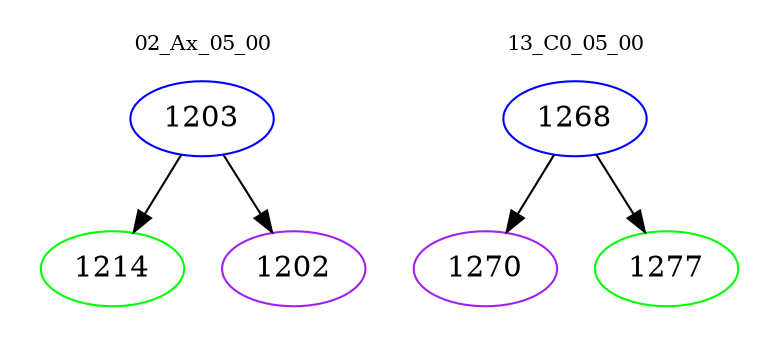 digraph{
subgraph cluster_0 {
color = white
label = "02_Ax_05_00";
fontsize=10;
T0_1203 [label="1203", color="blue"]
T0_1203 -> T0_1214 [color="black"]
T0_1214 [label="1214", color="green"]
T0_1203 -> T0_1202 [color="black"]
T0_1202 [label="1202", color="purple"]
}
subgraph cluster_1 {
color = white
label = "13_C0_05_00";
fontsize=10;
T1_1268 [label="1268", color="blue"]
T1_1268 -> T1_1270 [color="black"]
T1_1270 [label="1270", color="purple"]
T1_1268 -> T1_1277 [color="black"]
T1_1277 [label="1277", color="green"]
}
}
